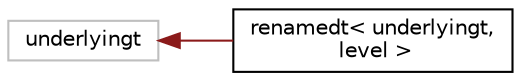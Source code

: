 digraph "Graphical Class Hierarchy"
{
 // LATEX_PDF_SIZE
  bgcolor="transparent";
  edge [fontname="Helvetica",fontsize="10",labelfontname="Helvetica",labelfontsize="10"];
  node [fontname="Helvetica",fontsize="10",shape=record];
  rankdir="LR";
  Node75 [label="underlyingt",height=0.2,width=0.4,color="grey75",tooltip=" "];
  Node75 -> Node0 [dir="back",color="firebrick4",fontsize="10",style="solid",fontname="Helvetica"];
  Node0 [label="renamedt\< underlyingt,\l level \>",height=0.2,width=0.4,color="black",URL="$classrenamedt.html",tooltip="Wrapper for expressions or types which have been renamed up to a given level."];
}
